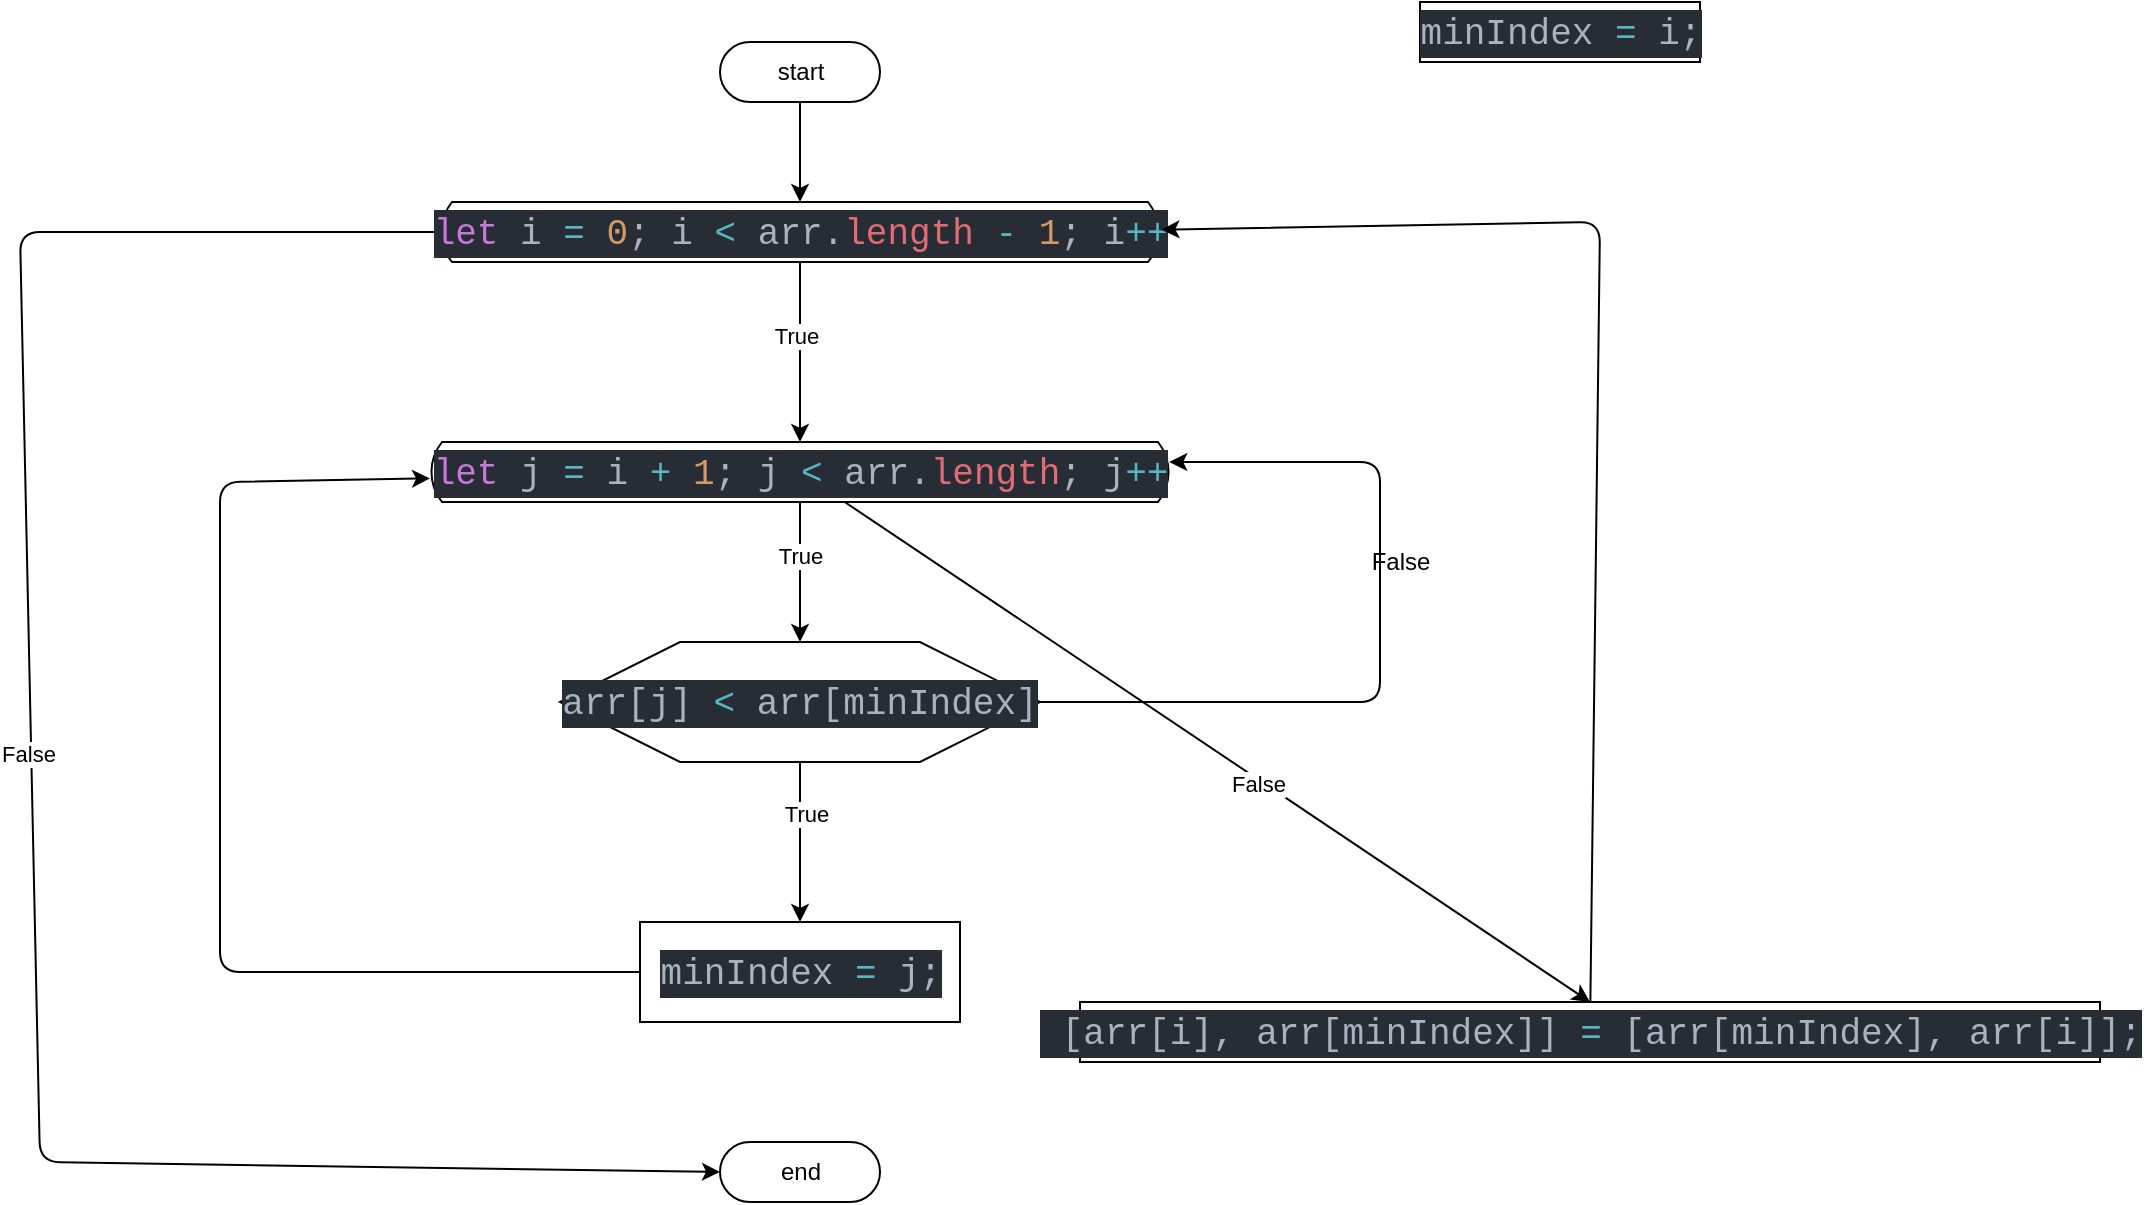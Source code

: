<mxfile>
    <diagram id="g_vNa-cl_svPNy7Fn9iE" name="Page-1">
        <mxGraphModel dx="1976" dy="1580" grid="1" gridSize="10" guides="1" tooltips="1" connect="1" arrows="1" fold="1" page="1" pageScale="1" pageWidth="850" pageHeight="1100" math="0" shadow="0">
            <root>
                <mxCell id="0"/>
                <mxCell id="1" parent="0"/>
                <mxCell id="2" value="end" style="html=1;dashed=0;whitespace=wrap;shape=mxgraph.dfd.start" vertex="1" parent="1">
                    <mxGeometry x="340" y="490" width="80" height="30" as="geometry"/>
                </mxCell>
                <mxCell id="11" style="edgeStyle=none;html=1;entryX=0.5;entryY=0;entryDx=0;entryDy=0;entryPerimeter=0;" edge="1" parent="1" source="3" target="4">
                    <mxGeometry relative="1" as="geometry"/>
                </mxCell>
                <mxCell id="3" value="start" style="html=1;dashed=0;whitespace=wrap;shape=mxgraph.dfd.start" vertex="1" parent="1">
                    <mxGeometry x="340" y="-60" width="80" height="30" as="geometry"/>
                </mxCell>
                <mxCell id="12" style="edgeStyle=none;html=1;entryX=0.5;entryY=0;entryDx=0;entryDy=0;entryPerimeter=0;" edge="1" parent="1" source="4" target="5">
                    <mxGeometry relative="1" as="geometry"/>
                </mxCell>
                <mxCell id="13" value="True" style="edgeLabel;html=1;align=center;verticalAlign=middle;resizable=0;points=[];" vertex="1" connectable="0" parent="12">
                    <mxGeometry x="-0.185" y="-2" relative="1" as="geometry">
                        <mxPoint as="offset"/>
                    </mxGeometry>
                </mxCell>
                <mxCell id="27" style="edgeStyle=none;html=1;entryX=0;entryY=0.5;entryDx=0;entryDy=0;entryPerimeter=0;" edge="1" parent="1" source="4" target="2">
                    <mxGeometry relative="1" as="geometry">
                        <mxPoint y="540" as="targetPoint"/>
                        <Array as="points">
                            <mxPoint x="-10" y="35"/>
                            <mxPoint y="500"/>
                        </Array>
                    </mxGeometry>
                </mxCell>
                <mxCell id="28" value="False" style="edgeLabel;html=1;align=center;verticalAlign=middle;resizable=0;points=[];" vertex="1" connectable="0" parent="27">
                    <mxGeometry x="-0.072" y="-2" relative="1" as="geometry">
                        <mxPoint as="offset"/>
                    </mxGeometry>
                </mxCell>
                <mxCell id="4" value="&lt;div style=&quot;color: rgb(171, 178, 191); background-color: rgb(40, 44, 52); font-family: MontserratAlternates-Regular, Consolas, &amp;quot;Courier New&amp;quot;, monospace; font-size: 18px; line-height: 24px;&quot;&gt;&lt;span style=&quot;color: #c678dd;&quot;&gt;let&lt;/span&gt; i &lt;span style=&quot;color: #56b6c2;&quot;&gt;=&lt;/span&gt; &lt;span style=&quot;color: #d19a66;&quot;&gt;0&lt;/span&gt;; i &lt;span style=&quot;color: #56b6c2;&quot;&gt;&amp;lt;&lt;/span&gt; arr.&lt;span style=&quot;color: #e06c75;&quot;&gt;length&lt;/span&gt; &lt;span style=&quot;color: #56b6c2;&quot;&gt;-&lt;/span&gt; &lt;span style=&quot;color: #d19a66;&quot;&gt;1&lt;/span&gt;; i&lt;span style=&quot;color: #56b6c2;&quot;&gt;++&lt;/span&gt;&lt;/div&gt;" style="html=1;dashed=0;whitespace=wrap;shape=mxgraph.dfd.loop" vertex="1" parent="1">
                    <mxGeometry x="200" y="20" width="360" height="30" as="geometry"/>
                </mxCell>
                <mxCell id="14" style="edgeStyle=none;html=1;" edge="1" parent="1" source="5" target="6">
                    <mxGeometry relative="1" as="geometry"/>
                </mxCell>
                <mxCell id="15" value="True" style="edgeLabel;html=1;align=center;verticalAlign=middle;resizable=0;points=[];" vertex="1" connectable="0" parent="14">
                    <mxGeometry x="-0.238" relative="1" as="geometry">
                        <mxPoint as="offset"/>
                    </mxGeometry>
                </mxCell>
                <mxCell id="23" style="edgeStyle=none;html=1;entryX=0.5;entryY=0;entryDx=0;entryDy=0;" edge="1" parent="1" source="5" target="7">
                    <mxGeometry relative="1" as="geometry"/>
                </mxCell>
                <mxCell id="25" value="False" style="edgeLabel;html=1;align=center;verticalAlign=middle;resizable=0;points=[];" vertex="1" connectable="0" parent="23">
                    <mxGeometry x="0.112" y="-2" relative="1" as="geometry">
                        <mxPoint as="offset"/>
                    </mxGeometry>
                </mxCell>
                <mxCell id="5" value="&lt;div style=&quot;color: rgb(171, 178, 191); background-color: rgb(40, 44, 52); font-family: MontserratAlternates-Regular, Consolas, &amp;quot;Courier New&amp;quot;, monospace; font-size: 18px; line-height: 24px;&quot;&gt;&lt;span style=&quot;color: #c678dd;&quot;&gt;let&lt;/span&gt; j &lt;span style=&quot;color: #56b6c2;&quot;&gt;=&lt;/span&gt; i &lt;span style=&quot;color: #56b6c2;&quot;&gt;+&lt;/span&gt; &lt;span style=&quot;color: #d19a66;&quot;&gt;1&lt;/span&gt;; j &lt;span style=&quot;color: #56b6c2;&quot;&gt;&amp;lt;&lt;/span&gt; arr.&lt;span style=&quot;color: #e06c75;&quot;&gt;length&lt;/span&gt;; j&lt;span style=&quot;color: #56b6c2;&quot;&gt;++&lt;/span&gt;&lt;/div&gt;" style="html=1;dashed=0;whitespace=wrap;shape=mxgraph.dfd.loop" vertex="1" parent="1">
                    <mxGeometry x="195" y="140" width="370" height="30" as="geometry"/>
                </mxCell>
                <mxCell id="17" style="edgeStyle=none;html=1;entryX=0.5;entryY=0;entryDx=0;entryDy=0;" edge="1" parent="1" source="6" target="8">
                    <mxGeometry relative="1" as="geometry"/>
                </mxCell>
                <mxCell id="18" value="True" style="edgeLabel;html=1;align=center;verticalAlign=middle;resizable=0;points=[];" vertex="1" connectable="0" parent="17">
                    <mxGeometry x="-0.348" y="3" relative="1" as="geometry">
                        <mxPoint as="offset"/>
                    </mxGeometry>
                </mxCell>
                <mxCell id="19" style="edgeStyle=none;html=1;entryX=0.999;entryY=0.333;entryDx=0;entryDy=0;entryPerimeter=0;" edge="1" parent="1" source="6" target="5">
                    <mxGeometry relative="1" as="geometry">
                        <mxPoint x="670" y="70" as="targetPoint"/>
                        <Array as="points">
                            <mxPoint x="670" y="270"/>
                            <mxPoint x="670" y="150"/>
                        </Array>
                    </mxGeometry>
                </mxCell>
                <mxCell id="6" value="&lt;div style=&quot;color: rgb(171, 178, 191); background-color: rgb(40, 44, 52); font-family: MontserratAlternates-Regular, Consolas, &amp;quot;Courier New&amp;quot;, monospace; font-size: 18px; line-height: 24px;&quot;&gt;arr[j] &lt;span style=&quot;color: #56b6c2;&quot;&gt;&amp;lt;&lt;/span&gt; arr[minIndex]&lt;/div&gt;" style="shape=hexagon;perimeter=hexagonPerimeter2;whiteSpace=wrap;html=1;size=0.25" vertex="1" parent="1">
                    <mxGeometry x="260" y="240" width="240" height="60" as="geometry"/>
                </mxCell>
                <mxCell id="26" style="edgeStyle=none;html=1;entryX=1.002;entryY=0.461;entryDx=0;entryDy=0;entryPerimeter=0;" edge="1" parent="1" source="7" target="4">
                    <mxGeometry relative="1" as="geometry">
                        <mxPoint x="780" y="-20" as="targetPoint"/>
                        <Array as="points">
                            <mxPoint x="780" y="30"/>
                        </Array>
                    </mxGeometry>
                </mxCell>
                <mxCell id="7" value="&lt;div style=&quot;color: rgb(171, 178, 191); background-color: rgb(40, 44, 52); font-family: MontserratAlternates-Regular, Consolas, &amp;quot;Courier New&amp;quot;, monospace; font-size: 18px; line-height: 24px;&quot;&gt;&amp;nbsp;[arr[i], arr[minIndex]] &lt;span style=&quot;color: #56b6c2;&quot;&gt;=&lt;/span&gt; [arr[minIndex], arr[i]];&lt;/div&gt;" style="html=1;dashed=0;whitespace=wrap;" vertex="1" parent="1">
                    <mxGeometry x="520" y="420" width="510" height="30" as="geometry"/>
                </mxCell>
                <mxCell id="22" style="edgeStyle=none;html=1;" edge="1" parent="1" source="8" target="5">
                    <mxGeometry relative="1" as="geometry">
                        <mxPoint x="90" y="80" as="targetPoint"/>
                        <Array as="points">
                            <mxPoint x="90" y="405"/>
                            <mxPoint x="90" y="160"/>
                        </Array>
                    </mxGeometry>
                </mxCell>
                <mxCell id="8" value="&lt;div style=&quot;color: rgb(171, 178, 191); background-color: rgb(40, 44, 52); font-family: MontserratAlternates-Regular, Consolas, &amp;quot;Courier New&amp;quot;, monospace; font-size: 18px; line-height: 24px;&quot;&gt;minIndex &lt;span style=&quot;color: #56b6c2;&quot;&gt;=&lt;/span&gt; j;&lt;/div&gt;" style="html=1;dashed=0;whitespace=wrap;" vertex="1" parent="1">
                    <mxGeometry x="300" y="380" width="160" height="50" as="geometry"/>
                </mxCell>
                <mxCell id="10" value="&lt;div style=&quot;color: rgb(171, 178, 191); background-color: rgb(40, 44, 52); font-family: MontserratAlternates-Regular, Consolas, &amp;quot;Courier New&amp;quot;, monospace; font-size: 18px; line-height: 24px;&quot;&gt;minIndex &lt;span style=&quot;color: #56b6c2;&quot;&gt;=&lt;/span&gt; i;&lt;/div&gt;" style="html=1;dashed=0;whitespace=wrap;" vertex="1" parent="1">
                    <mxGeometry x="690" y="-80" width="140" height="30" as="geometry"/>
                </mxCell>
                <mxCell id="20" value="False" style="text;html=1;align=center;verticalAlign=middle;resizable=0;points=[];autosize=1;strokeColor=none;fillColor=none;" vertex="1" parent="1">
                    <mxGeometry x="655" y="185" width="50" height="30" as="geometry"/>
                </mxCell>
            </root>
        </mxGraphModel>
    </diagram>
</mxfile>